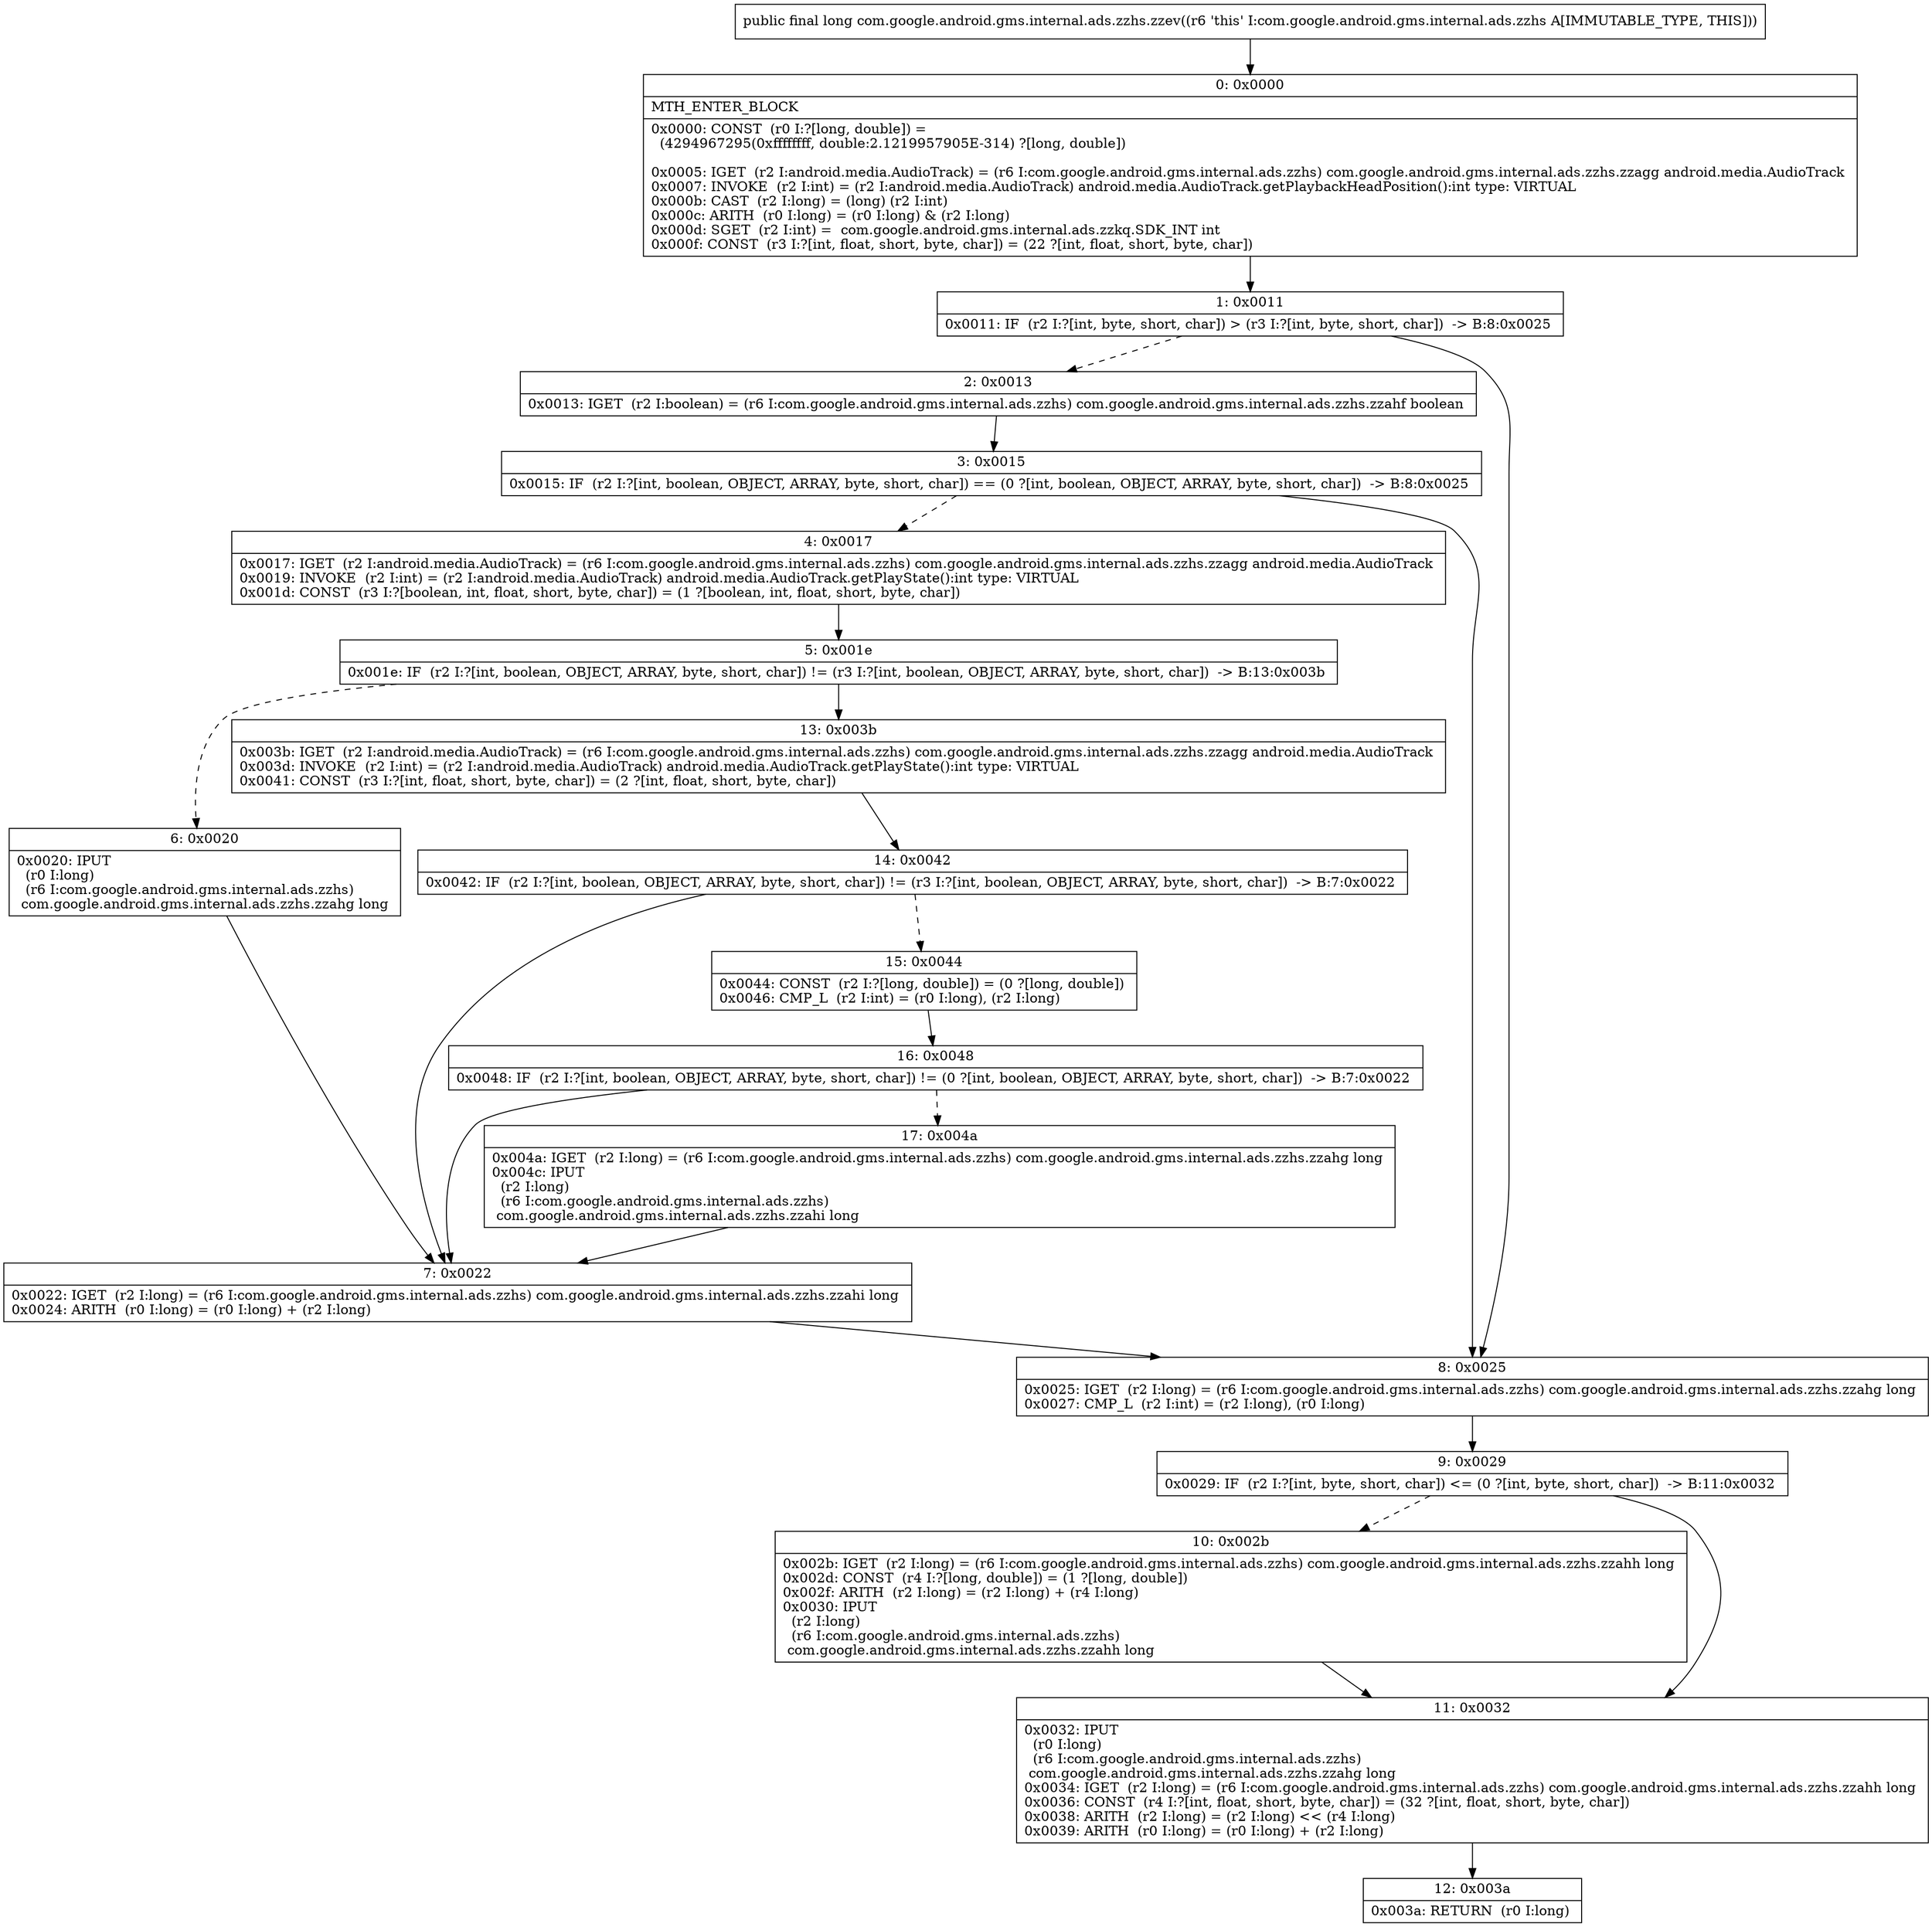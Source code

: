 digraph "CFG forcom.google.android.gms.internal.ads.zzhs.zzev()J" {
Node_0 [shape=record,label="{0\:\ 0x0000|MTH_ENTER_BLOCK\l|0x0000: CONST  (r0 I:?[long, double]) = \l  (4294967295(0xffffffff, double:2.1219957905E\-314) ?[long, double])\l \l0x0005: IGET  (r2 I:android.media.AudioTrack) = (r6 I:com.google.android.gms.internal.ads.zzhs) com.google.android.gms.internal.ads.zzhs.zzagg android.media.AudioTrack \l0x0007: INVOKE  (r2 I:int) = (r2 I:android.media.AudioTrack) android.media.AudioTrack.getPlaybackHeadPosition():int type: VIRTUAL \l0x000b: CAST  (r2 I:long) = (long) (r2 I:int) \l0x000c: ARITH  (r0 I:long) = (r0 I:long) & (r2 I:long) \l0x000d: SGET  (r2 I:int) =  com.google.android.gms.internal.ads.zzkq.SDK_INT int \l0x000f: CONST  (r3 I:?[int, float, short, byte, char]) = (22 ?[int, float, short, byte, char]) \l}"];
Node_1 [shape=record,label="{1\:\ 0x0011|0x0011: IF  (r2 I:?[int, byte, short, char]) \> (r3 I:?[int, byte, short, char])  \-\> B:8:0x0025 \l}"];
Node_2 [shape=record,label="{2\:\ 0x0013|0x0013: IGET  (r2 I:boolean) = (r6 I:com.google.android.gms.internal.ads.zzhs) com.google.android.gms.internal.ads.zzhs.zzahf boolean \l}"];
Node_3 [shape=record,label="{3\:\ 0x0015|0x0015: IF  (r2 I:?[int, boolean, OBJECT, ARRAY, byte, short, char]) == (0 ?[int, boolean, OBJECT, ARRAY, byte, short, char])  \-\> B:8:0x0025 \l}"];
Node_4 [shape=record,label="{4\:\ 0x0017|0x0017: IGET  (r2 I:android.media.AudioTrack) = (r6 I:com.google.android.gms.internal.ads.zzhs) com.google.android.gms.internal.ads.zzhs.zzagg android.media.AudioTrack \l0x0019: INVOKE  (r2 I:int) = (r2 I:android.media.AudioTrack) android.media.AudioTrack.getPlayState():int type: VIRTUAL \l0x001d: CONST  (r3 I:?[boolean, int, float, short, byte, char]) = (1 ?[boolean, int, float, short, byte, char]) \l}"];
Node_5 [shape=record,label="{5\:\ 0x001e|0x001e: IF  (r2 I:?[int, boolean, OBJECT, ARRAY, byte, short, char]) != (r3 I:?[int, boolean, OBJECT, ARRAY, byte, short, char])  \-\> B:13:0x003b \l}"];
Node_6 [shape=record,label="{6\:\ 0x0020|0x0020: IPUT  \l  (r0 I:long)\l  (r6 I:com.google.android.gms.internal.ads.zzhs)\l com.google.android.gms.internal.ads.zzhs.zzahg long \l}"];
Node_7 [shape=record,label="{7\:\ 0x0022|0x0022: IGET  (r2 I:long) = (r6 I:com.google.android.gms.internal.ads.zzhs) com.google.android.gms.internal.ads.zzhs.zzahi long \l0x0024: ARITH  (r0 I:long) = (r0 I:long) + (r2 I:long) \l}"];
Node_8 [shape=record,label="{8\:\ 0x0025|0x0025: IGET  (r2 I:long) = (r6 I:com.google.android.gms.internal.ads.zzhs) com.google.android.gms.internal.ads.zzhs.zzahg long \l0x0027: CMP_L  (r2 I:int) = (r2 I:long), (r0 I:long) \l}"];
Node_9 [shape=record,label="{9\:\ 0x0029|0x0029: IF  (r2 I:?[int, byte, short, char]) \<= (0 ?[int, byte, short, char])  \-\> B:11:0x0032 \l}"];
Node_10 [shape=record,label="{10\:\ 0x002b|0x002b: IGET  (r2 I:long) = (r6 I:com.google.android.gms.internal.ads.zzhs) com.google.android.gms.internal.ads.zzhs.zzahh long \l0x002d: CONST  (r4 I:?[long, double]) = (1 ?[long, double]) \l0x002f: ARITH  (r2 I:long) = (r2 I:long) + (r4 I:long) \l0x0030: IPUT  \l  (r2 I:long)\l  (r6 I:com.google.android.gms.internal.ads.zzhs)\l com.google.android.gms.internal.ads.zzhs.zzahh long \l}"];
Node_11 [shape=record,label="{11\:\ 0x0032|0x0032: IPUT  \l  (r0 I:long)\l  (r6 I:com.google.android.gms.internal.ads.zzhs)\l com.google.android.gms.internal.ads.zzhs.zzahg long \l0x0034: IGET  (r2 I:long) = (r6 I:com.google.android.gms.internal.ads.zzhs) com.google.android.gms.internal.ads.zzhs.zzahh long \l0x0036: CONST  (r4 I:?[int, float, short, byte, char]) = (32 ?[int, float, short, byte, char]) \l0x0038: ARITH  (r2 I:long) = (r2 I:long) \<\< (r4 I:long) \l0x0039: ARITH  (r0 I:long) = (r0 I:long) + (r2 I:long) \l}"];
Node_12 [shape=record,label="{12\:\ 0x003a|0x003a: RETURN  (r0 I:long) \l}"];
Node_13 [shape=record,label="{13\:\ 0x003b|0x003b: IGET  (r2 I:android.media.AudioTrack) = (r6 I:com.google.android.gms.internal.ads.zzhs) com.google.android.gms.internal.ads.zzhs.zzagg android.media.AudioTrack \l0x003d: INVOKE  (r2 I:int) = (r2 I:android.media.AudioTrack) android.media.AudioTrack.getPlayState():int type: VIRTUAL \l0x0041: CONST  (r3 I:?[int, float, short, byte, char]) = (2 ?[int, float, short, byte, char]) \l}"];
Node_14 [shape=record,label="{14\:\ 0x0042|0x0042: IF  (r2 I:?[int, boolean, OBJECT, ARRAY, byte, short, char]) != (r3 I:?[int, boolean, OBJECT, ARRAY, byte, short, char])  \-\> B:7:0x0022 \l}"];
Node_15 [shape=record,label="{15\:\ 0x0044|0x0044: CONST  (r2 I:?[long, double]) = (0 ?[long, double]) \l0x0046: CMP_L  (r2 I:int) = (r0 I:long), (r2 I:long) \l}"];
Node_16 [shape=record,label="{16\:\ 0x0048|0x0048: IF  (r2 I:?[int, boolean, OBJECT, ARRAY, byte, short, char]) != (0 ?[int, boolean, OBJECT, ARRAY, byte, short, char])  \-\> B:7:0x0022 \l}"];
Node_17 [shape=record,label="{17\:\ 0x004a|0x004a: IGET  (r2 I:long) = (r6 I:com.google.android.gms.internal.ads.zzhs) com.google.android.gms.internal.ads.zzhs.zzahg long \l0x004c: IPUT  \l  (r2 I:long)\l  (r6 I:com.google.android.gms.internal.ads.zzhs)\l com.google.android.gms.internal.ads.zzhs.zzahi long \l}"];
MethodNode[shape=record,label="{public final long com.google.android.gms.internal.ads.zzhs.zzev((r6 'this' I:com.google.android.gms.internal.ads.zzhs A[IMMUTABLE_TYPE, THIS])) }"];
MethodNode -> Node_0;
Node_0 -> Node_1;
Node_1 -> Node_2[style=dashed];
Node_1 -> Node_8;
Node_2 -> Node_3;
Node_3 -> Node_4[style=dashed];
Node_3 -> Node_8;
Node_4 -> Node_5;
Node_5 -> Node_6[style=dashed];
Node_5 -> Node_13;
Node_6 -> Node_7;
Node_7 -> Node_8;
Node_8 -> Node_9;
Node_9 -> Node_10[style=dashed];
Node_9 -> Node_11;
Node_10 -> Node_11;
Node_11 -> Node_12;
Node_13 -> Node_14;
Node_14 -> Node_7;
Node_14 -> Node_15[style=dashed];
Node_15 -> Node_16;
Node_16 -> Node_7;
Node_16 -> Node_17[style=dashed];
Node_17 -> Node_7;
}

